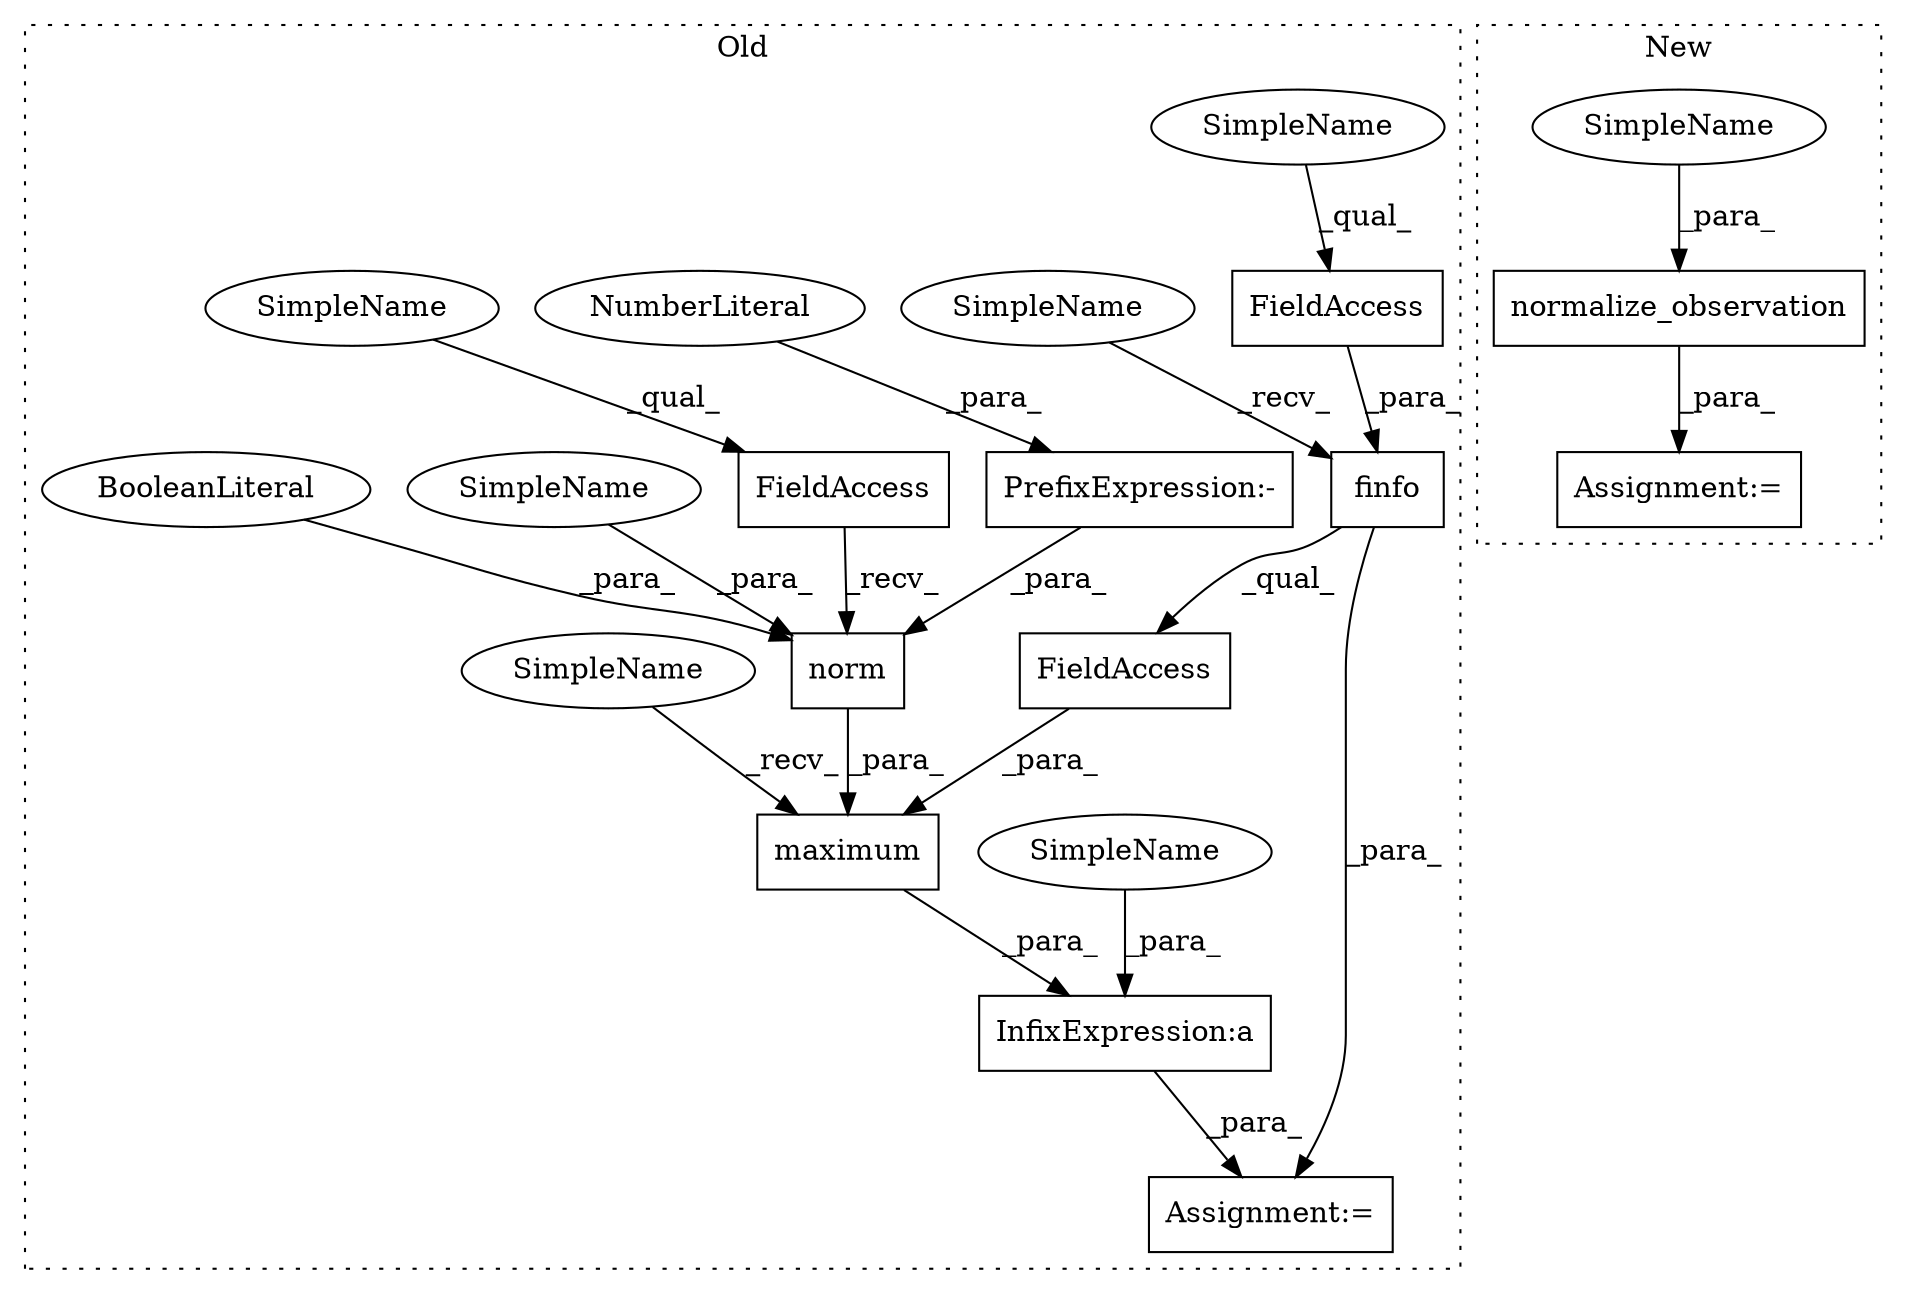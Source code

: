 digraph G {
subgraph cluster0 {
1 [label="norm" a="32" s="1856,1870" l="5,1" shape="box"];
3 [label="InfixExpression:a" a="27" s="1826" l="3" shape="box"];
4 [label="FieldAccess" a="22" s="1843" l="12" shape="box"];
5 [label="maximum" a="32" s="1835,1897" l="8,1" shape="box"];
6 [label="FieldAccess" a="22" s="1872" l="25" shape="box"];
7 [label="FieldAccess" a="22" s="1884" l="7" shape="box"];
8 [label="BooleanLiteral" a="9" s="1866" l="4" shape="ellipse"];
9 [label="finfo" a="32" s="1878,1891" l="6,1" shape="box"];
11 [label="PrefixExpression:-" a="38" s="1863" l="1" shape="box"];
12 [label="Assignment:=" a="7" s="1823" l="1" shape="box"];
13 [label="NumberLiteral" a="34" s="1864" l="1" shape="ellipse"];
14 [label="SimpleName" a="42" s="1884" l="1" shape="ellipse"];
15 [label="SimpleName" a="42" s="1825" l="1" shape="ellipse"];
16 [label="SimpleName" a="42" s="1861" l="1" shape="ellipse"];
18 [label="SimpleName" a="42" s="1829" l="5" shape="ellipse"];
19 [label="SimpleName" a="42" s="1872" l="5" shape="ellipse"];
20 [label="SimpleName" a="42" s="1843" l="5" shape="ellipse"];
label = "Old";
style="dotted";
}
subgraph cluster1 {
2 [label="normalize_observation" a="32" s="1869,1892" l="22,1" shape="box"];
10 [label="Assignment:=" a="7" s="1868" l="1" shape="box"];
17 [label="SimpleName" a="42" s="1891" l="1" shape="ellipse"];
label = "New";
style="dotted";
}
1 -> 5 [label="_para_"];
2 -> 10 [label="_para_"];
3 -> 12 [label="_para_"];
4 -> 1 [label="_recv_"];
5 -> 3 [label="_para_"];
6 -> 5 [label="_para_"];
7 -> 9 [label="_para_"];
8 -> 1 [label="_para_"];
9 -> 12 [label="_para_"];
9 -> 6 [label="_qual_"];
11 -> 1 [label="_para_"];
13 -> 11 [label="_para_"];
14 -> 7 [label="_qual_"];
15 -> 3 [label="_para_"];
16 -> 1 [label="_para_"];
17 -> 2 [label="_para_"];
18 -> 5 [label="_recv_"];
19 -> 9 [label="_recv_"];
20 -> 4 [label="_qual_"];
}